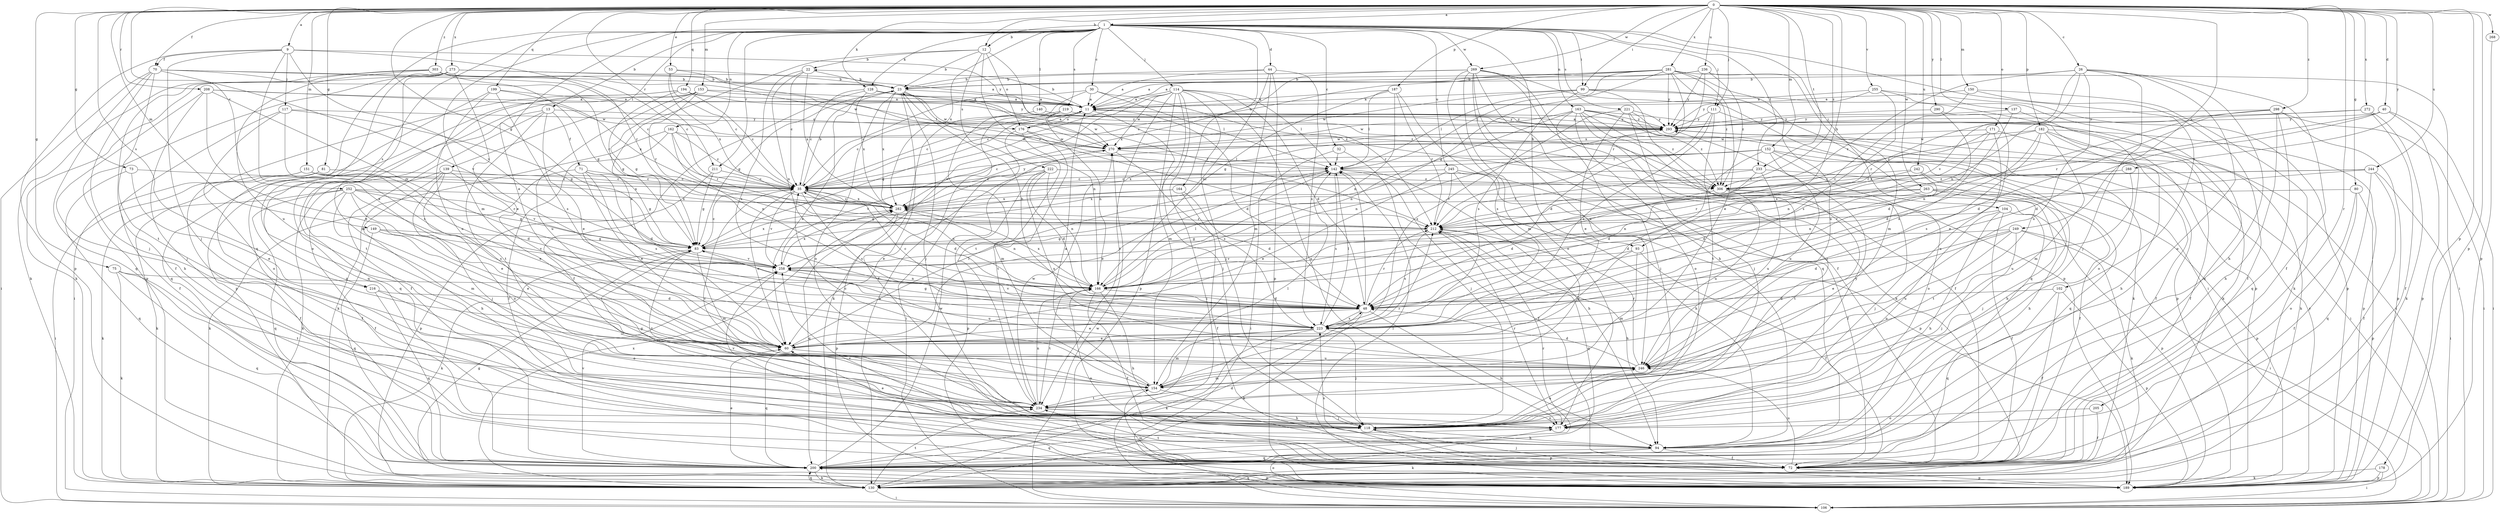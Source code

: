 strict digraph  {
0;
1;
9;
11;
12;
13;
22;
23;
26;
30;
32;
35;
40;
44;
48;
53;
60;
70;
71;
72;
73;
75;
80;
81;
83;
93;
94;
99;
102;
104;
106;
111;
114;
117;
118;
128;
130;
137;
139;
140;
142;
149;
150;
151;
152;
153;
154;
162;
163;
164;
166;
171;
176;
177;
178;
182;
187;
189;
194;
199;
200;
205;
208;
211;
212;
216;
219;
221;
222;
223;
233;
234;
236;
242;
244;
245;
246;
249;
252;
255;
258;
263;
268;
269;
270;
272;
273;
281;
282;
288;
290;
293;
298;
303;
306;
0 -> 1  [label=a];
0 -> 9  [label=a];
0 -> 12  [label=b];
0 -> 26  [label=c];
0 -> 40  [label=d];
0 -> 53  [label=e];
0 -> 70  [label=f];
0 -> 73  [label=g];
0 -> 75  [label=g];
0 -> 80  [label=g];
0 -> 81  [label=g];
0 -> 83  [label=g];
0 -> 93  [label=h];
0 -> 99  [label=i];
0 -> 111  [label=j];
0 -> 128  [label=k];
0 -> 137  [label=l];
0 -> 149  [label=m];
0 -> 150  [label=m];
0 -> 151  [label=m];
0 -> 152  [label=m];
0 -> 153  [label=m];
0 -> 171  [label=o];
0 -> 178  [label=p];
0 -> 182  [label=p];
0 -> 187  [label=p];
0 -> 189  [label=p];
0 -> 194  [label=q];
0 -> 199  [label=q];
0 -> 205  [label=r];
0 -> 208  [label=r];
0 -> 211  [label=r];
0 -> 216  [label=s];
0 -> 233  [label=t];
0 -> 236  [label=u];
0 -> 242  [label=u];
0 -> 244  [label=u];
0 -> 249  [label=v];
0 -> 252  [label=v];
0 -> 255  [label=v];
0 -> 263  [label=w];
0 -> 268  [label=w];
0 -> 269  [label=w];
0 -> 272  [label=x];
0 -> 273  [label=x];
0 -> 281  [label=x];
0 -> 288  [label=y];
0 -> 290  [label=y];
0 -> 298  [label=z];
0 -> 303  [label=z];
0 -> 306  [label=z];
1 -> 12  [label=b];
1 -> 13  [label=b];
1 -> 30  [label=c];
1 -> 32  [label=c];
1 -> 44  [label=d];
1 -> 60  [label=e];
1 -> 93  [label=h];
1 -> 99  [label=i];
1 -> 102  [label=i];
1 -> 104  [label=i];
1 -> 111  [label=j];
1 -> 114  [label=j];
1 -> 128  [label=k];
1 -> 139  [label=l];
1 -> 140  [label=l];
1 -> 154  [label=m];
1 -> 162  [label=n];
1 -> 163  [label=n];
1 -> 164  [label=n];
1 -> 200  [label=q];
1 -> 211  [label=r];
1 -> 216  [label=s];
1 -> 219  [label=s];
1 -> 221  [label=s];
1 -> 233  [label=t];
1 -> 245  [label=u];
1 -> 269  [label=w];
1 -> 282  [label=x];
9 -> 60  [label=e];
9 -> 70  [label=f];
9 -> 117  [label=j];
9 -> 118  [label=j];
9 -> 189  [label=p];
9 -> 212  [label=r];
9 -> 258  [label=v];
9 -> 293  [label=y];
11 -> 22  [label=b];
11 -> 35  [label=c];
11 -> 48  [label=d];
11 -> 83  [label=g];
11 -> 118  [label=j];
11 -> 176  [label=o];
11 -> 293  [label=y];
12 -> 22  [label=b];
12 -> 23  [label=b];
12 -> 60  [label=e];
12 -> 176  [label=o];
12 -> 212  [label=r];
12 -> 222  [label=s];
12 -> 306  [label=z];
13 -> 60  [label=e];
13 -> 71  [label=f];
13 -> 72  [label=f];
13 -> 176  [label=o];
13 -> 200  [label=q];
13 -> 234  [label=t];
22 -> 23  [label=b];
22 -> 35  [label=c];
22 -> 166  [label=n];
22 -> 223  [label=s];
22 -> 282  [label=x];
23 -> 11  [label=a];
23 -> 60  [label=e];
23 -> 72  [label=f];
23 -> 83  [label=g];
23 -> 118  [label=j];
23 -> 166  [label=n];
23 -> 177  [label=o];
23 -> 212  [label=r];
23 -> 282  [label=x];
26 -> 23  [label=b];
26 -> 72  [label=f];
26 -> 94  [label=h];
26 -> 118  [label=j];
26 -> 166  [label=n];
26 -> 177  [label=o];
26 -> 212  [label=r];
26 -> 246  [label=u];
26 -> 258  [label=v];
30 -> 11  [label=a];
30 -> 35  [label=c];
30 -> 142  [label=l];
30 -> 212  [label=r];
30 -> 234  [label=t];
32 -> 106  [label=i];
32 -> 118  [label=j];
32 -> 142  [label=l];
35 -> 23  [label=b];
35 -> 48  [label=d];
35 -> 60  [label=e];
35 -> 166  [label=n];
35 -> 223  [label=s];
35 -> 258  [label=v];
35 -> 282  [label=x];
40 -> 48  [label=d];
40 -> 106  [label=i];
40 -> 189  [label=p];
40 -> 212  [label=r];
40 -> 293  [label=y];
44 -> 11  [label=a];
44 -> 23  [label=b];
44 -> 154  [label=m];
44 -> 166  [label=n];
44 -> 189  [label=p];
44 -> 223  [label=s];
48 -> 23  [label=b];
48 -> 35  [label=c];
48 -> 60  [label=e];
48 -> 94  [label=h];
48 -> 130  [label=k];
48 -> 142  [label=l];
48 -> 212  [label=r];
48 -> 223  [label=s];
48 -> 258  [label=v];
53 -> 23  [label=b];
53 -> 35  [label=c];
53 -> 142  [label=l];
53 -> 282  [label=x];
60 -> 142  [label=l];
60 -> 200  [label=q];
60 -> 246  [label=u];
70 -> 23  [label=b];
70 -> 35  [label=c];
70 -> 106  [label=i];
70 -> 118  [label=j];
70 -> 200  [label=q];
70 -> 212  [label=r];
70 -> 234  [label=t];
70 -> 258  [label=v];
71 -> 35  [label=c];
71 -> 48  [label=d];
71 -> 60  [label=e];
71 -> 83  [label=g];
71 -> 130  [label=k];
71 -> 223  [label=s];
72 -> 118  [label=j];
72 -> 166  [label=n];
72 -> 189  [label=p];
72 -> 223  [label=s];
72 -> 234  [label=t];
72 -> 246  [label=u];
73 -> 35  [label=c];
73 -> 60  [label=e];
73 -> 200  [label=q];
75 -> 130  [label=k];
75 -> 166  [label=n];
75 -> 200  [label=q];
75 -> 234  [label=t];
80 -> 72  [label=f];
80 -> 177  [label=o];
80 -> 189  [label=p];
80 -> 282  [label=x];
81 -> 35  [label=c];
81 -> 72  [label=f];
81 -> 130  [label=k];
83 -> 35  [label=c];
83 -> 130  [label=k];
83 -> 154  [label=m];
83 -> 234  [label=t];
83 -> 258  [label=v];
83 -> 282  [label=x];
93 -> 60  [label=e];
93 -> 72  [label=f];
93 -> 154  [label=m];
93 -> 258  [label=v];
94 -> 72  [label=f];
94 -> 130  [label=k];
94 -> 200  [label=q];
94 -> 258  [label=v];
99 -> 11  [label=a];
99 -> 118  [label=j];
99 -> 142  [label=l];
99 -> 189  [label=p];
99 -> 200  [label=q];
99 -> 223  [label=s];
99 -> 270  [label=w];
102 -> 48  [label=d];
102 -> 72  [label=f];
102 -> 189  [label=p];
102 -> 200  [label=q];
104 -> 72  [label=f];
104 -> 94  [label=h];
104 -> 177  [label=o];
104 -> 189  [label=p];
104 -> 212  [label=r];
106 -> 177  [label=o];
106 -> 270  [label=w];
111 -> 48  [label=d];
111 -> 130  [label=k];
111 -> 223  [label=s];
111 -> 234  [label=t];
111 -> 293  [label=y];
114 -> 11  [label=a];
114 -> 35  [label=c];
114 -> 48  [label=d];
114 -> 106  [label=i];
114 -> 118  [label=j];
114 -> 142  [label=l];
114 -> 154  [label=m];
114 -> 177  [label=o];
114 -> 189  [label=p];
114 -> 234  [label=t];
114 -> 258  [label=v];
114 -> 270  [label=w];
117 -> 72  [label=f];
117 -> 83  [label=g];
117 -> 177  [label=o];
117 -> 223  [label=s];
117 -> 293  [label=y];
118 -> 60  [label=e];
118 -> 94  [label=h];
118 -> 189  [label=p];
118 -> 246  [label=u];
118 -> 293  [label=y];
128 -> 11  [label=a];
128 -> 35  [label=c];
128 -> 72  [label=f];
128 -> 270  [label=w];
128 -> 282  [label=x];
128 -> 306  [label=z];
130 -> 106  [label=i];
130 -> 200  [label=q];
130 -> 234  [label=t];
130 -> 282  [label=x];
137 -> 177  [label=o];
137 -> 223  [label=s];
137 -> 293  [label=y];
139 -> 35  [label=c];
139 -> 94  [label=h];
139 -> 118  [label=j];
139 -> 130  [label=k];
139 -> 177  [label=o];
139 -> 258  [label=v];
140 -> 130  [label=k];
140 -> 293  [label=y];
142 -> 35  [label=c];
142 -> 60  [label=e];
142 -> 72  [label=f];
142 -> 94  [label=h];
142 -> 223  [label=s];
149 -> 60  [label=e];
149 -> 83  [label=g];
149 -> 200  [label=q];
149 -> 258  [label=v];
150 -> 11  [label=a];
150 -> 72  [label=f];
150 -> 130  [label=k];
150 -> 258  [label=v];
151 -> 35  [label=c];
151 -> 48  [label=d];
151 -> 60  [label=e];
151 -> 72  [label=f];
151 -> 106  [label=i];
151 -> 282  [label=x];
152 -> 35  [label=c];
152 -> 94  [label=h];
152 -> 142  [label=l];
152 -> 177  [label=o];
152 -> 200  [label=q];
152 -> 223  [label=s];
152 -> 246  [label=u];
152 -> 282  [label=x];
153 -> 11  [label=a];
153 -> 83  [label=g];
153 -> 189  [label=p];
153 -> 200  [label=q];
153 -> 212  [label=r];
153 -> 246  [label=u];
153 -> 306  [label=z];
154 -> 11  [label=a];
154 -> 35  [label=c];
154 -> 94  [label=h];
154 -> 212  [label=r];
154 -> 234  [label=t];
162 -> 35  [label=c];
162 -> 72  [label=f];
162 -> 130  [label=k];
162 -> 166  [label=n];
162 -> 212  [label=r];
162 -> 270  [label=w];
163 -> 72  [label=f];
163 -> 106  [label=i];
163 -> 118  [label=j];
163 -> 130  [label=k];
163 -> 166  [label=n];
163 -> 177  [label=o];
163 -> 189  [label=p];
163 -> 270  [label=w];
163 -> 293  [label=y];
163 -> 306  [label=z];
164 -> 48  [label=d];
164 -> 72  [label=f];
164 -> 83  [label=g];
164 -> 282  [label=x];
166 -> 48  [label=d];
166 -> 72  [label=f];
166 -> 94  [label=h];
166 -> 142  [label=l];
166 -> 234  [label=t];
166 -> 282  [label=x];
171 -> 130  [label=k];
171 -> 166  [label=n];
171 -> 212  [label=r];
171 -> 246  [label=u];
171 -> 270  [label=w];
176 -> 11  [label=a];
176 -> 106  [label=i];
176 -> 154  [label=m];
176 -> 234  [label=t];
176 -> 270  [label=w];
177 -> 200  [label=q];
177 -> 212  [label=r];
177 -> 258  [label=v];
178 -> 106  [label=i];
178 -> 130  [label=k];
178 -> 189  [label=p];
182 -> 48  [label=d];
182 -> 72  [label=f];
182 -> 94  [label=h];
182 -> 154  [label=m];
182 -> 189  [label=p];
182 -> 223  [label=s];
182 -> 270  [label=w];
182 -> 306  [label=z];
187 -> 11  [label=a];
187 -> 83  [label=g];
187 -> 142  [label=l];
187 -> 166  [label=n];
187 -> 212  [label=r];
187 -> 223  [label=s];
189 -> 83  [label=g];
189 -> 142  [label=l];
189 -> 154  [label=m];
189 -> 200  [label=q];
189 -> 293  [label=y];
194 -> 11  [label=a];
194 -> 35  [label=c];
194 -> 83  [label=g];
194 -> 106  [label=i];
194 -> 234  [label=t];
194 -> 293  [label=y];
199 -> 11  [label=a];
199 -> 200  [label=q];
199 -> 223  [label=s];
199 -> 246  [label=u];
199 -> 282  [label=x];
200 -> 48  [label=d];
200 -> 60  [label=e];
200 -> 130  [label=k];
200 -> 189  [label=p];
200 -> 212  [label=r];
200 -> 258  [label=v];
200 -> 270  [label=w];
205 -> 72  [label=f];
205 -> 177  [label=o];
208 -> 11  [label=a];
208 -> 60  [label=e];
208 -> 94  [label=h];
208 -> 118  [label=j];
208 -> 258  [label=v];
208 -> 270  [label=w];
211 -> 35  [label=c];
211 -> 83  [label=g];
211 -> 189  [label=p];
212 -> 83  [label=g];
212 -> 94  [label=h];
212 -> 200  [label=q];
212 -> 223  [label=s];
216 -> 48  [label=d];
216 -> 177  [label=o];
216 -> 200  [label=q];
219 -> 35  [label=c];
219 -> 130  [label=k];
219 -> 166  [label=n];
219 -> 270  [label=w];
219 -> 293  [label=y];
221 -> 60  [label=e];
221 -> 118  [label=j];
221 -> 130  [label=k];
221 -> 223  [label=s];
221 -> 293  [label=y];
221 -> 306  [label=z];
222 -> 35  [label=c];
222 -> 48  [label=d];
222 -> 60  [label=e];
222 -> 166  [label=n];
222 -> 189  [label=p];
222 -> 246  [label=u];
222 -> 306  [label=z];
223 -> 60  [label=e];
223 -> 83  [label=g];
223 -> 118  [label=j];
223 -> 130  [label=k];
223 -> 142  [label=l];
223 -> 154  [label=m];
233 -> 35  [label=c];
233 -> 48  [label=d];
233 -> 72  [label=f];
233 -> 212  [label=r];
233 -> 246  [label=u];
234 -> 35  [label=c];
234 -> 83  [label=g];
234 -> 118  [label=j];
234 -> 142  [label=l];
234 -> 166  [label=n];
234 -> 177  [label=o];
234 -> 270  [label=w];
236 -> 11  [label=a];
236 -> 23  [label=b];
236 -> 154  [label=m];
236 -> 282  [label=x];
236 -> 293  [label=y];
236 -> 306  [label=z];
242 -> 35  [label=c];
242 -> 48  [label=d];
242 -> 94  [label=h];
242 -> 166  [label=n];
244 -> 35  [label=c];
244 -> 72  [label=f];
244 -> 106  [label=i];
244 -> 166  [label=n];
244 -> 200  [label=q];
244 -> 306  [label=z];
245 -> 35  [label=c];
245 -> 60  [label=e];
245 -> 72  [label=f];
245 -> 94  [label=h];
245 -> 189  [label=p];
245 -> 212  [label=r];
246 -> 48  [label=d];
246 -> 154  [label=m];
246 -> 212  [label=r];
249 -> 48  [label=d];
249 -> 60  [label=e];
249 -> 83  [label=g];
249 -> 106  [label=i];
249 -> 118  [label=j];
249 -> 130  [label=k];
249 -> 246  [label=u];
252 -> 60  [label=e];
252 -> 72  [label=f];
252 -> 83  [label=g];
252 -> 130  [label=k];
252 -> 154  [label=m];
252 -> 200  [label=q];
252 -> 212  [label=r];
252 -> 223  [label=s];
252 -> 282  [label=x];
255 -> 11  [label=a];
255 -> 189  [label=p];
255 -> 200  [label=q];
255 -> 223  [label=s];
255 -> 293  [label=y];
258 -> 166  [label=n];
258 -> 246  [label=u];
258 -> 282  [label=x];
263 -> 48  [label=d];
263 -> 118  [label=j];
263 -> 189  [label=p];
263 -> 212  [label=r];
263 -> 234  [label=t];
263 -> 282  [label=x];
268 -> 189  [label=p];
269 -> 23  [label=b];
269 -> 72  [label=f];
269 -> 94  [label=h];
269 -> 106  [label=i];
269 -> 154  [label=m];
269 -> 177  [label=o];
269 -> 189  [label=p];
269 -> 200  [label=q];
269 -> 246  [label=u];
269 -> 282  [label=x];
270 -> 142  [label=l];
270 -> 223  [label=s];
270 -> 258  [label=v];
272 -> 48  [label=d];
272 -> 72  [label=f];
272 -> 130  [label=k];
272 -> 293  [label=y];
273 -> 11  [label=a];
273 -> 23  [label=b];
273 -> 60  [label=e];
273 -> 130  [label=k];
273 -> 154  [label=m];
273 -> 177  [label=o];
273 -> 189  [label=p];
281 -> 11  [label=a];
281 -> 23  [label=b];
281 -> 35  [label=c];
281 -> 60  [label=e];
281 -> 83  [label=g];
281 -> 106  [label=i];
281 -> 142  [label=l];
281 -> 212  [label=r];
281 -> 246  [label=u];
281 -> 293  [label=y];
281 -> 306  [label=z];
282 -> 35  [label=c];
282 -> 166  [label=n];
282 -> 189  [label=p];
282 -> 200  [label=q];
282 -> 212  [label=r];
282 -> 293  [label=y];
288 -> 246  [label=u];
288 -> 306  [label=z];
290 -> 48  [label=d];
290 -> 60  [label=e];
290 -> 293  [label=y];
293 -> 11  [label=a];
293 -> 72  [label=f];
293 -> 106  [label=i];
293 -> 166  [label=n];
293 -> 270  [label=w];
298 -> 94  [label=h];
298 -> 106  [label=i];
298 -> 166  [label=n];
298 -> 189  [label=p];
298 -> 200  [label=q];
298 -> 212  [label=r];
298 -> 293  [label=y];
303 -> 23  [label=b];
303 -> 35  [label=c];
303 -> 72  [label=f];
303 -> 83  [label=g];
303 -> 130  [label=k];
303 -> 246  [label=u];
303 -> 270  [label=w];
306 -> 48  [label=d];
306 -> 118  [label=j];
306 -> 234  [label=t];
306 -> 246  [label=u];
}
